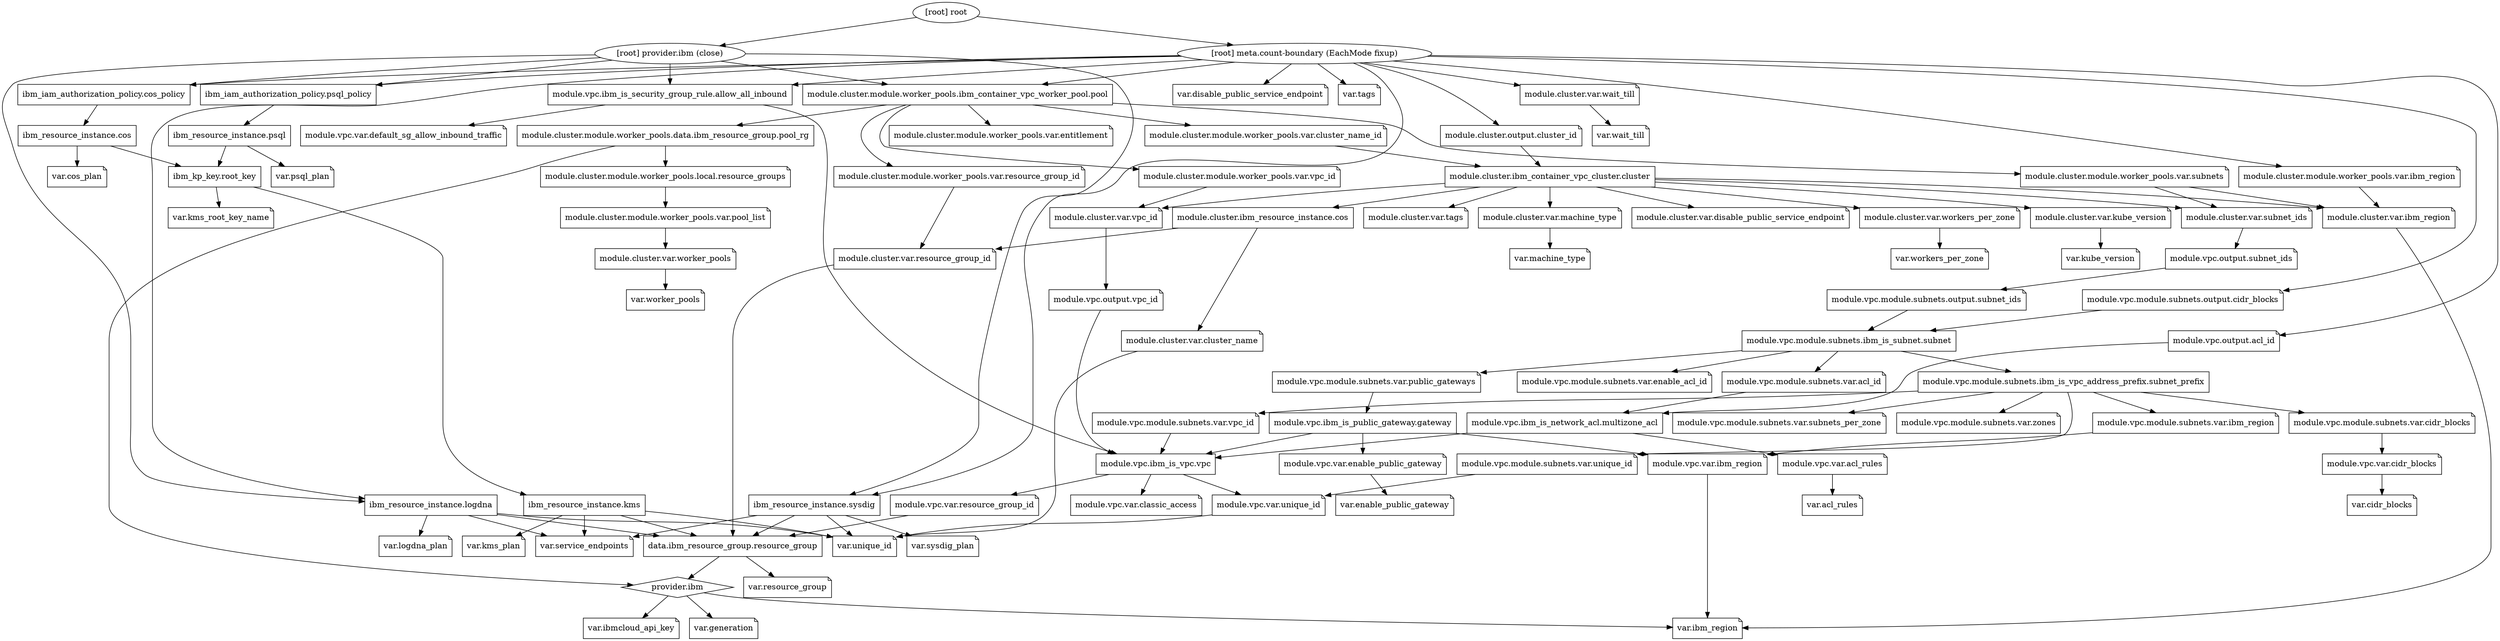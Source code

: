 digraph {
	compound = "true"
	newrank = "true"
	subgraph "root" {
		"[root] data.ibm_resource_group.resource_group" [label = "data.ibm_resource_group.resource_group", shape = "box"]
		"[root] ibm_iam_authorization_policy.cos_policy" [label = "ibm_iam_authorization_policy.cos_policy", shape = "box"]
		"[root] ibm_iam_authorization_policy.psql_policy" [label = "ibm_iam_authorization_policy.psql_policy", shape = "box"]
		"[root] ibm_kp_key.root_key" [label = "ibm_kp_key.root_key", shape = "box"]
		"[root] ibm_resource_instance.cos" [label = "ibm_resource_instance.cos", shape = "box"]
		"[root] ibm_resource_instance.kms" [label = "ibm_resource_instance.kms", shape = "box"]
		"[root] ibm_resource_instance.logdna" [label = "ibm_resource_instance.logdna", shape = "box"]
		"[root] ibm_resource_instance.psql" [label = "ibm_resource_instance.psql", shape = "box"]
		"[root] ibm_resource_instance.sysdig" [label = "ibm_resource_instance.sysdig", shape = "box"]
		"[root] module.cluster.ibm_container_vpc_cluster.cluster" [label = "module.cluster.ibm_container_vpc_cluster.cluster", shape = "box"]
		"[root] module.cluster.ibm_resource_instance.cos" [label = "module.cluster.ibm_resource_instance.cos", shape = "box"]
		"[root] module.cluster.module.worker_pools.data.ibm_resource_group.pool_rg" [label = "module.cluster.module.worker_pools.data.ibm_resource_group.pool_rg", shape = "box"]
		"[root] module.cluster.module.worker_pools.ibm_container_vpc_worker_pool.pool" [label = "module.cluster.module.worker_pools.ibm_container_vpc_worker_pool.pool", shape = "box"]
		"[root] module.cluster.module.worker_pools.local.resource_groups" [label = "module.cluster.module.worker_pools.local.resource_groups", shape = "note"]
		"[root] module.cluster.module.worker_pools.var.cluster_name_id" [label = "module.cluster.module.worker_pools.var.cluster_name_id", shape = "note"]
		"[root] module.cluster.module.worker_pools.var.entitlement" [label = "module.cluster.module.worker_pools.var.entitlement", shape = "note"]
		"[root] module.cluster.module.worker_pools.var.ibm_region" [label = "module.cluster.module.worker_pools.var.ibm_region", shape = "note"]
		"[root] module.cluster.module.worker_pools.var.pool_list" [label = "module.cluster.module.worker_pools.var.pool_list", shape = "note"]
		"[root] module.cluster.module.worker_pools.var.resource_group_id" [label = "module.cluster.module.worker_pools.var.resource_group_id", shape = "note"]
		"[root] module.cluster.module.worker_pools.var.subnets" [label = "module.cluster.module.worker_pools.var.subnets", shape = "note"]
		"[root] module.cluster.module.worker_pools.var.vpc_id" [label = "module.cluster.module.worker_pools.var.vpc_id", shape = "note"]
		"[root] module.cluster.output.cluster_id" [label = "module.cluster.output.cluster_id", shape = "note"]
		"[root] module.cluster.var.cluster_name" [label = "module.cluster.var.cluster_name", shape = "note"]
		"[root] module.cluster.var.disable_public_service_endpoint" [label = "module.cluster.var.disable_public_service_endpoint", shape = "note"]
		"[root] module.cluster.var.ibm_region" [label = "module.cluster.var.ibm_region", shape = "note"]
		"[root] module.cluster.var.kube_version" [label = "module.cluster.var.kube_version", shape = "note"]
		"[root] module.cluster.var.machine_type" [label = "module.cluster.var.machine_type", shape = "note"]
		"[root] module.cluster.var.resource_group_id" [label = "module.cluster.var.resource_group_id", shape = "note"]
		"[root] module.cluster.var.subnet_ids" [label = "module.cluster.var.subnet_ids", shape = "note"]
		"[root] module.cluster.var.tags" [label = "module.cluster.var.tags", shape = "note"]
		"[root] module.cluster.var.vpc_id" [label = "module.cluster.var.vpc_id", shape = "note"]
		"[root] module.cluster.var.wait_till" [label = "module.cluster.var.wait_till", shape = "note"]
		"[root] module.cluster.var.worker_pools" [label = "module.cluster.var.worker_pools", shape = "note"]
		"[root] module.cluster.var.workers_per_zone" [label = "module.cluster.var.workers_per_zone", shape = "note"]
		"[root] module.vpc.ibm_is_network_acl.multizone_acl" [label = "module.vpc.ibm_is_network_acl.multizone_acl", shape = "box"]
		"[root] module.vpc.ibm_is_public_gateway.gateway" [label = "module.vpc.ibm_is_public_gateway.gateway", shape = "box"]
		"[root] module.vpc.ibm_is_security_group_rule.allow_all_inbound" [label = "module.vpc.ibm_is_security_group_rule.allow_all_inbound", shape = "box"]
		"[root] module.vpc.ibm_is_vpc.vpc" [label = "module.vpc.ibm_is_vpc.vpc", shape = "box"]
		"[root] module.vpc.module.subnets.ibm_is_subnet.subnet" [label = "module.vpc.module.subnets.ibm_is_subnet.subnet", shape = "box"]
		"[root] module.vpc.module.subnets.ibm_is_vpc_address_prefix.subnet_prefix" [label = "module.vpc.module.subnets.ibm_is_vpc_address_prefix.subnet_prefix", shape = "box"]
		"[root] module.vpc.module.subnets.output.cidr_blocks" [label = "module.vpc.module.subnets.output.cidr_blocks", shape = "note"]
		"[root] module.vpc.module.subnets.output.subnet_ids" [label = "module.vpc.module.subnets.output.subnet_ids", shape = "note"]
		"[root] module.vpc.module.subnets.var.acl_id" [label = "module.vpc.module.subnets.var.acl_id", shape = "note"]
		"[root] module.vpc.module.subnets.var.cidr_blocks" [label = "module.vpc.module.subnets.var.cidr_blocks", shape = "note"]
		"[root] module.vpc.module.subnets.var.enable_acl_id" [label = "module.vpc.module.subnets.var.enable_acl_id", shape = "note"]
		"[root] module.vpc.module.subnets.var.ibm_region" [label = "module.vpc.module.subnets.var.ibm_region", shape = "note"]
		"[root] module.vpc.module.subnets.var.public_gateways" [label = "module.vpc.module.subnets.var.public_gateways", shape = "note"]
		"[root] module.vpc.module.subnets.var.subnets_per_zone" [label = "module.vpc.module.subnets.var.subnets_per_zone", shape = "note"]
		"[root] module.vpc.module.subnets.var.unique_id" [label = "module.vpc.module.subnets.var.unique_id", shape = "note"]
		"[root] module.vpc.module.subnets.var.vpc_id" [label = "module.vpc.module.subnets.var.vpc_id", shape = "note"]
		"[root] module.vpc.module.subnets.var.zones" [label = "module.vpc.module.subnets.var.zones", shape = "note"]
		"[root] module.vpc.output.acl_id" [label = "module.vpc.output.acl_id", shape = "note"]
		"[root] module.vpc.output.subnet_ids" [label = "module.vpc.output.subnet_ids", shape = "note"]
		"[root] module.vpc.output.vpc_id" [label = "module.vpc.output.vpc_id", shape = "note"]
		"[root] module.vpc.var.acl_rules" [label = "module.vpc.var.acl_rules", shape = "note"]
		"[root] module.vpc.var.cidr_blocks" [label = "module.vpc.var.cidr_blocks", shape = "note"]
		"[root] module.vpc.var.classic_access" [label = "module.vpc.var.classic_access", shape = "note"]
		"[root] module.vpc.var.default_sg_allow_inbound_traffic" [label = "module.vpc.var.default_sg_allow_inbound_traffic", shape = "note"]
		"[root] module.vpc.var.enable_public_gateway" [label = "module.vpc.var.enable_public_gateway", shape = "note"]
		"[root] module.vpc.var.ibm_region" [label = "module.vpc.var.ibm_region", shape = "note"]
		"[root] module.vpc.var.resource_group_id" [label = "module.vpc.var.resource_group_id", shape = "note"]
		"[root] module.vpc.var.unique_id" [label = "module.vpc.var.unique_id", shape = "note"]
		"[root] provider.ibm" [label = "provider.ibm", shape = "diamond"]
		"[root] var.acl_rules" [label = "var.acl_rules", shape = "note"]
		"[root] var.cidr_blocks" [label = "var.cidr_blocks", shape = "note"]
		"[root] var.cos_plan" [label = "var.cos_plan", shape = "note"]
		"[root] var.disable_public_service_endpoint" [label = "var.disable_public_service_endpoint", shape = "note"]
		"[root] var.enable_public_gateway" [label = "var.enable_public_gateway", shape = "note"]
		"[root] var.generation" [label = "var.generation", shape = "note"]
		"[root] var.ibm_region" [label = "var.ibm_region", shape = "note"]
		"[root] var.ibmcloud_api_key" [label = "var.ibmcloud_api_key", shape = "note"]
		"[root] var.kms_plan" [label = "var.kms_plan", shape = "note"]
		"[root] var.kms_root_key_name" [label = "var.kms_root_key_name", shape = "note"]
		"[root] var.kube_version" [label = "var.kube_version", shape = "note"]
		"[root] var.logdna_plan" [label = "var.logdna_plan", shape = "note"]
		"[root] var.machine_type" [label = "var.machine_type", shape = "note"]
		"[root] var.psql_plan" [label = "var.psql_plan", shape = "note"]
		"[root] var.resource_group" [label = "var.resource_group", shape = "note"]
		"[root] var.service_endpoints" [label = "var.service_endpoints", shape = "note"]
		"[root] var.sysdig_plan" [label = "var.sysdig_plan", shape = "note"]
		"[root] var.tags" [label = "var.tags", shape = "note"]
		"[root] var.unique_id" [label = "var.unique_id", shape = "note"]
		"[root] var.wait_till" [label = "var.wait_till", shape = "note"]
		"[root] var.worker_pools" [label = "var.worker_pools", shape = "note"]
		"[root] var.workers_per_zone" [label = "var.workers_per_zone", shape = "note"]
		"[root] data.ibm_resource_group.resource_group" -> "[root] provider.ibm"
		"[root] data.ibm_resource_group.resource_group" -> "[root] var.resource_group"
		"[root] ibm_iam_authorization_policy.cos_policy" -> "[root] ibm_resource_instance.cos"
		"[root] ibm_iam_authorization_policy.psql_policy" -> "[root] ibm_resource_instance.psql"
		"[root] ibm_kp_key.root_key" -> "[root] ibm_resource_instance.kms"
		"[root] ibm_kp_key.root_key" -> "[root] var.kms_root_key_name"
		"[root] ibm_resource_instance.cos" -> "[root] ibm_kp_key.root_key"
		"[root] ibm_resource_instance.cos" -> "[root] var.cos_plan"
		"[root] ibm_resource_instance.kms" -> "[root] data.ibm_resource_group.resource_group"
		"[root] ibm_resource_instance.kms" -> "[root] var.kms_plan"
		"[root] ibm_resource_instance.kms" -> "[root] var.service_endpoints"
		"[root] ibm_resource_instance.kms" -> "[root] var.unique_id"
		"[root] ibm_resource_instance.logdna" -> "[root] data.ibm_resource_group.resource_group"
		"[root] ibm_resource_instance.logdna" -> "[root] var.logdna_plan"
		"[root] ibm_resource_instance.logdna" -> "[root] var.service_endpoints"
		"[root] ibm_resource_instance.logdna" -> "[root] var.unique_id"
		"[root] ibm_resource_instance.psql" -> "[root] ibm_kp_key.root_key"
		"[root] ibm_resource_instance.psql" -> "[root] var.psql_plan"
		"[root] ibm_resource_instance.sysdig" -> "[root] data.ibm_resource_group.resource_group"
		"[root] ibm_resource_instance.sysdig" -> "[root] var.service_endpoints"
		"[root] ibm_resource_instance.sysdig" -> "[root] var.sysdig_plan"
		"[root] ibm_resource_instance.sysdig" -> "[root] var.unique_id"
		"[root] meta.count-boundary (EachMode fixup)" -> "[root] ibm_iam_authorization_policy.cos_policy"
		"[root] meta.count-boundary (EachMode fixup)" -> "[root] ibm_iam_authorization_policy.psql_policy"
		"[root] meta.count-boundary (EachMode fixup)" -> "[root] ibm_resource_instance.logdna"
		"[root] meta.count-boundary (EachMode fixup)" -> "[root] ibm_resource_instance.sysdig"
		"[root] meta.count-boundary (EachMode fixup)" -> "[root] module.cluster.module.worker_pools.ibm_container_vpc_worker_pool.pool"
		"[root] meta.count-boundary (EachMode fixup)" -> "[root] module.cluster.module.worker_pools.var.ibm_region"
		"[root] meta.count-boundary (EachMode fixup)" -> "[root] module.cluster.output.cluster_id"
		"[root] meta.count-boundary (EachMode fixup)" -> "[root] module.cluster.var.wait_till"
		"[root] meta.count-boundary (EachMode fixup)" -> "[root] module.vpc.ibm_is_security_group_rule.allow_all_inbound"
		"[root] meta.count-boundary (EachMode fixup)" -> "[root] module.vpc.module.subnets.output.cidr_blocks"
		"[root] meta.count-boundary (EachMode fixup)" -> "[root] module.vpc.output.acl_id"
		"[root] meta.count-boundary (EachMode fixup)" -> "[root] var.disable_public_service_endpoint"
		"[root] meta.count-boundary (EachMode fixup)" -> "[root] var.tags"
		"[root] module.cluster.ibm_container_vpc_cluster.cluster" -> "[root] module.cluster.ibm_resource_instance.cos"
		"[root] module.cluster.ibm_container_vpc_cluster.cluster" -> "[root] module.cluster.var.disable_public_service_endpoint"
		"[root] module.cluster.ibm_container_vpc_cluster.cluster" -> "[root] module.cluster.var.ibm_region"
		"[root] module.cluster.ibm_container_vpc_cluster.cluster" -> "[root] module.cluster.var.kube_version"
		"[root] module.cluster.ibm_container_vpc_cluster.cluster" -> "[root] module.cluster.var.machine_type"
		"[root] module.cluster.ibm_container_vpc_cluster.cluster" -> "[root] module.cluster.var.subnet_ids"
		"[root] module.cluster.ibm_container_vpc_cluster.cluster" -> "[root] module.cluster.var.tags"
		"[root] module.cluster.ibm_container_vpc_cluster.cluster" -> "[root] module.cluster.var.vpc_id"
		"[root] module.cluster.ibm_container_vpc_cluster.cluster" -> "[root] module.cluster.var.workers_per_zone"
		"[root] module.cluster.ibm_resource_instance.cos" -> "[root] module.cluster.var.cluster_name"
		"[root] module.cluster.ibm_resource_instance.cos" -> "[root] module.cluster.var.resource_group_id"
		"[root] module.cluster.module.worker_pools.data.ibm_resource_group.pool_rg" -> "[root] module.cluster.module.worker_pools.local.resource_groups"
		"[root] module.cluster.module.worker_pools.data.ibm_resource_group.pool_rg" -> "[root] provider.ibm"
		"[root] module.cluster.module.worker_pools.ibm_container_vpc_worker_pool.pool" -> "[root] module.cluster.module.worker_pools.data.ibm_resource_group.pool_rg"
		"[root] module.cluster.module.worker_pools.ibm_container_vpc_worker_pool.pool" -> "[root] module.cluster.module.worker_pools.var.cluster_name_id"
		"[root] module.cluster.module.worker_pools.ibm_container_vpc_worker_pool.pool" -> "[root] module.cluster.module.worker_pools.var.entitlement"
		"[root] module.cluster.module.worker_pools.ibm_container_vpc_worker_pool.pool" -> "[root] module.cluster.module.worker_pools.var.resource_group_id"
		"[root] module.cluster.module.worker_pools.ibm_container_vpc_worker_pool.pool" -> "[root] module.cluster.module.worker_pools.var.subnets"
		"[root] module.cluster.module.worker_pools.ibm_container_vpc_worker_pool.pool" -> "[root] module.cluster.module.worker_pools.var.vpc_id"
		"[root] module.cluster.module.worker_pools.local.resource_groups" -> "[root] module.cluster.module.worker_pools.var.pool_list"
		"[root] module.cluster.module.worker_pools.var.cluster_name_id" -> "[root] module.cluster.ibm_container_vpc_cluster.cluster"
		"[root] module.cluster.module.worker_pools.var.ibm_region" -> "[root] module.cluster.var.ibm_region"
		"[root] module.cluster.module.worker_pools.var.pool_list" -> "[root] module.cluster.var.worker_pools"
		"[root] module.cluster.module.worker_pools.var.resource_group_id" -> "[root] module.cluster.var.resource_group_id"
		"[root] module.cluster.module.worker_pools.var.subnets" -> "[root] module.cluster.var.ibm_region"
		"[root] module.cluster.module.worker_pools.var.subnets" -> "[root] module.cluster.var.subnet_ids"
		"[root] module.cluster.module.worker_pools.var.vpc_id" -> "[root] module.cluster.var.vpc_id"
		"[root] module.cluster.output.cluster_id" -> "[root] module.cluster.ibm_container_vpc_cluster.cluster"
		"[root] module.cluster.var.cluster_name" -> "[root] var.unique_id"
		"[root] module.cluster.var.ibm_region" -> "[root] var.ibm_region"
		"[root] module.cluster.var.kube_version" -> "[root] var.kube_version"
		"[root] module.cluster.var.machine_type" -> "[root] var.machine_type"
		"[root] module.cluster.var.resource_group_id" -> "[root] data.ibm_resource_group.resource_group"
		"[root] module.cluster.var.subnet_ids" -> "[root] module.vpc.output.subnet_ids"
		"[root] module.cluster.var.vpc_id" -> "[root] module.vpc.output.vpc_id"
		"[root] module.cluster.var.wait_till" -> "[root] var.wait_till"
		"[root] module.cluster.var.worker_pools" -> "[root] var.worker_pools"
		"[root] module.cluster.var.workers_per_zone" -> "[root] var.workers_per_zone"
		"[root] module.vpc.ibm_is_network_acl.multizone_acl" -> "[root] module.vpc.ibm_is_vpc.vpc"
		"[root] module.vpc.ibm_is_network_acl.multizone_acl" -> "[root] module.vpc.var.acl_rules"
		"[root] module.vpc.ibm_is_public_gateway.gateway" -> "[root] module.vpc.ibm_is_vpc.vpc"
		"[root] module.vpc.ibm_is_public_gateway.gateway" -> "[root] module.vpc.var.enable_public_gateway"
		"[root] module.vpc.ibm_is_public_gateway.gateway" -> "[root] module.vpc.var.ibm_region"
		"[root] module.vpc.ibm_is_security_group_rule.allow_all_inbound" -> "[root] module.vpc.ibm_is_vpc.vpc"
		"[root] module.vpc.ibm_is_security_group_rule.allow_all_inbound" -> "[root] module.vpc.var.default_sg_allow_inbound_traffic"
		"[root] module.vpc.ibm_is_vpc.vpc" -> "[root] module.vpc.var.classic_access"
		"[root] module.vpc.ibm_is_vpc.vpc" -> "[root] module.vpc.var.resource_group_id"
		"[root] module.vpc.ibm_is_vpc.vpc" -> "[root] module.vpc.var.unique_id"
		"[root] module.vpc.module.subnets.ibm_is_subnet.subnet" -> "[root] module.vpc.module.subnets.ibm_is_vpc_address_prefix.subnet_prefix"
		"[root] module.vpc.module.subnets.ibm_is_subnet.subnet" -> "[root] module.vpc.module.subnets.var.acl_id"
		"[root] module.vpc.module.subnets.ibm_is_subnet.subnet" -> "[root] module.vpc.module.subnets.var.enable_acl_id"
		"[root] module.vpc.module.subnets.ibm_is_subnet.subnet" -> "[root] module.vpc.module.subnets.var.public_gateways"
		"[root] module.vpc.module.subnets.ibm_is_vpc_address_prefix.subnet_prefix" -> "[root] module.vpc.module.subnets.var.cidr_blocks"
		"[root] module.vpc.module.subnets.ibm_is_vpc_address_prefix.subnet_prefix" -> "[root] module.vpc.module.subnets.var.ibm_region"
		"[root] module.vpc.module.subnets.ibm_is_vpc_address_prefix.subnet_prefix" -> "[root] module.vpc.module.subnets.var.subnets_per_zone"
		"[root] module.vpc.module.subnets.ibm_is_vpc_address_prefix.subnet_prefix" -> "[root] module.vpc.module.subnets.var.unique_id"
		"[root] module.vpc.module.subnets.ibm_is_vpc_address_prefix.subnet_prefix" -> "[root] module.vpc.module.subnets.var.vpc_id"
		"[root] module.vpc.module.subnets.ibm_is_vpc_address_prefix.subnet_prefix" -> "[root] module.vpc.module.subnets.var.zones"
		"[root] module.vpc.module.subnets.output.cidr_blocks" -> "[root] module.vpc.module.subnets.ibm_is_subnet.subnet"
		"[root] module.vpc.module.subnets.output.subnet_ids" -> "[root] module.vpc.module.subnets.ibm_is_subnet.subnet"
		"[root] module.vpc.module.subnets.var.acl_id" -> "[root] module.vpc.ibm_is_network_acl.multizone_acl"
		"[root] module.vpc.module.subnets.var.cidr_blocks" -> "[root] module.vpc.var.cidr_blocks"
		"[root] module.vpc.module.subnets.var.ibm_region" -> "[root] module.vpc.var.ibm_region"
		"[root] module.vpc.module.subnets.var.public_gateways" -> "[root] module.vpc.ibm_is_public_gateway.gateway"
		"[root] module.vpc.module.subnets.var.unique_id" -> "[root] module.vpc.var.unique_id"
		"[root] module.vpc.module.subnets.var.vpc_id" -> "[root] module.vpc.ibm_is_vpc.vpc"
		"[root] module.vpc.output.acl_id" -> "[root] module.vpc.ibm_is_network_acl.multizone_acl"
		"[root] module.vpc.output.subnet_ids" -> "[root] module.vpc.module.subnets.output.subnet_ids"
		"[root] module.vpc.output.vpc_id" -> "[root] module.vpc.ibm_is_vpc.vpc"
		"[root] module.vpc.var.acl_rules" -> "[root] var.acl_rules"
		"[root] module.vpc.var.cidr_blocks" -> "[root] var.cidr_blocks"
		"[root] module.vpc.var.enable_public_gateway" -> "[root] var.enable_public_gateway"
		"[root] module.vpc.var.ibm_region" -> "[root] var.ibm_region"
		"[root] module.vpc.var.resource_group_id" -> "[root] data.ibm_resource_group.resource_group"
		"[root] module.vpc.var.unique_id" -> "[root] var.unique_id"
		"[root] provider.ibm (close)" -> "[root] ibm_iam_authorization_policy.cos_policy"
		"[root] provider.ibm (close)" -> "[root] ibm_iam_authorization_policy.psql_policy"
		"[root] provider.ibm (close)" -> "[root] ibm_resource_instance.logdna"
		"[root] provider.ibm (close)" -> "[root] ibm_resource_instance.sysdig"
		"[root] provider.ibm (close)" -> "[root] module.cluster.module.worker_pools.ibm_container_vpc_worker_pool.pool"
		"[root] provider.ibm (close)" -> "[root] module.vpc.ibm_is_security_group_rule.allow_all_inbound"
		"[root] provider.ibm" -> "[root] var.generation"
		"[root] provider.ibm" -> "[root] var.ibm_region"
		"[root] provider.ibm" -> "[root] var.ibmcloud_api_key"
		"[root] root" -> "[root] meta.count-boundary (EachMode fixup)"
		"[root] root" -> "[root] provider.ibm (close)"
	}
}

